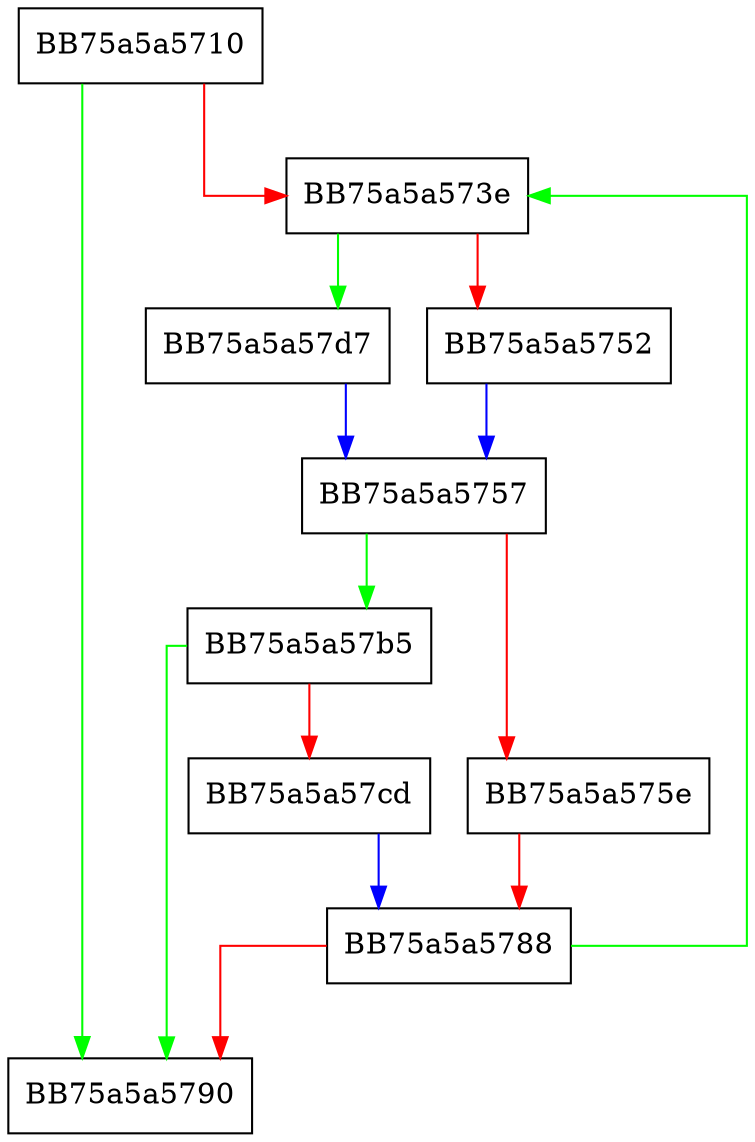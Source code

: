 digraph xsputn {
  node [shape="box"];
  graph [splines=ortho];
  BB75a5a5710 -> BB75a5a5790 [color="green"];
  BB75a5a5710 -> BB75a5a573e [color="red"];
  BB75a5a573e -> BB75a5a57d7 [color="green"];
  BB75a5a573e -> BB75a5a5752 [color="red"];
  BB75a5a5752 -> BB75a5a5757 [color="blue"];
  BB75a5a5757 -> BB75a5a57b5 [color="green"];
  BB75a5a5757 -> BB75a5a575e [color="red"];
  BB75a5a575e -> BB75a5a5788 [color="red"];
  BB75a5a5788 -> BB75a5a573e [color="green"];
  BB75a5a5788 -> BB75a5a5790 [color="red"];
  BB75a5a57b5 -> BB75a5a5790 [color="green"];
  BB75a5a57b5 -> BB75a5a57cd [color="red"];
  BB75a5a57cd -> BB75a5a5788 [color="blue"];
  BB75a5a57d7 -> BB75a5a5757 [color="blue"];
}